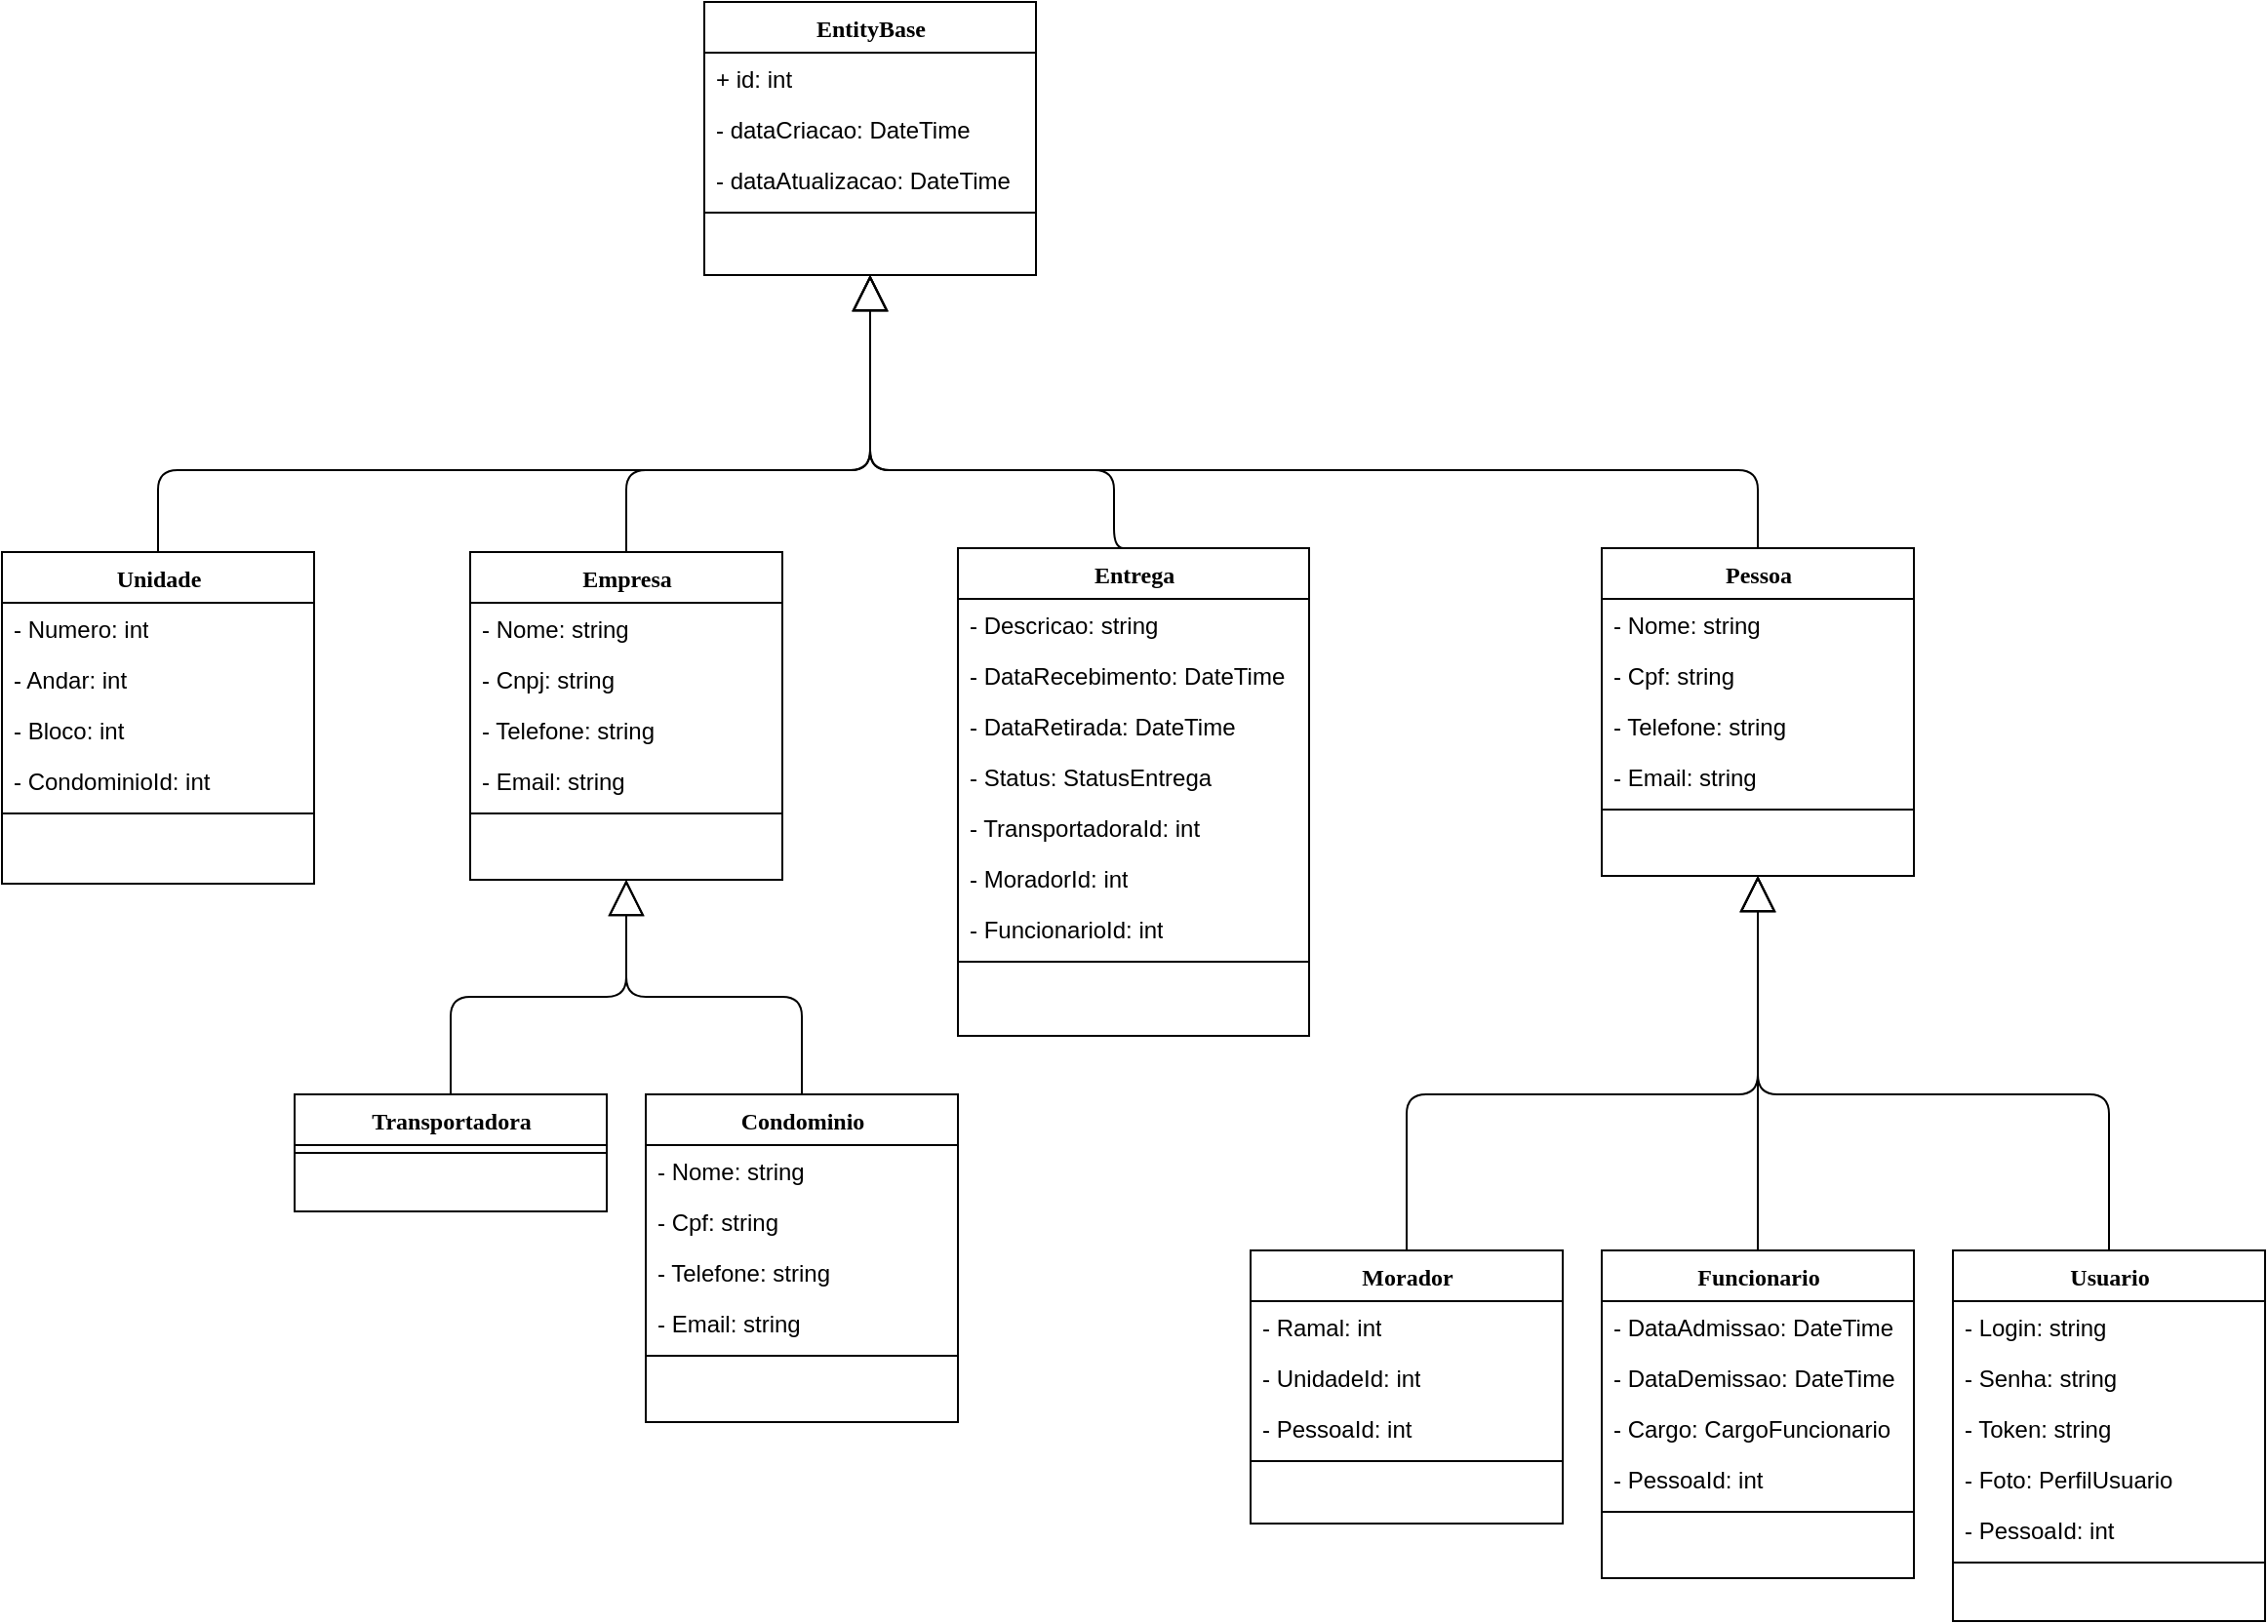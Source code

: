 <mxfile version="21.6.2" type="device">
  <diagram name="Page-1" id="9f46799a-70d6-7492-0946-bef42562c5a5">
    <mxGraphModel dx="1434" dy="764" grid="1" gridSize="10" guides="1" tooltips="1" connect="1" arrows="1" fold="1" page="1" pageScale="1" pageWidth="1100" pageHeight="850" background="none" math="0" shadow="0">
      <root>
        <mxCell id="0" />
        <mxCell id="1" parent="0" />
        <mxCell id="78961159f06e98e8-43" value="EntityBase" style="swimlane;html=1;fontStyle=1;align=center;verticalAlign=top;childLayout=stackLayout;horizontal=1;startSize=26;horizontalStack=0;resizeParent=1;resizeLast=0;collapsible=1;marginBottom=0;swimlaneFillColor=#ffffff;rounded=0;shadow=0;comic=0;labelBackgroundColor=none;strokeWidth=1;fillColor=none;fontFamily=Verdana;fontSize=12" parent="1" vertex="1">
          <mxGeometry x="460" y="30" width="170" height="140" as="geometry" />
        </mxCell>
        <mxCell id="78961159f06e98e8-44" value="+ id: int" style="text;html=1;strokeColor=none;fillColor=none;align=left;verticalAlign=top;spacingLeft=4;spacingRight=4;whiteSpace=wrap;overflow=hidden;rotatable=0;points=[[0,0.5],[1,0.5]];portConstraint=eastwest;" parent="78961159f06e98e8-43" vertex="1">
          <mxGeometry y="26" width="170" height="26" as="geometry" />
        </mxCell>
        <mxCell id="78961159f06e98e8-45" value="- dataCriacao: DateTime" style="text;html=1;strokeColor=none;fillColor=none;align=left;verticalAlign=top;spacingLeft=4;spacingRight=4;whiteSpace=wrap;overflow=hidden;rotatable=0;points=[[0,0.5],[1,0.5]];portConstraint=eastwest;" parent="78961159f06e98e8-43" vertex="1">
          <mxGeometry y="52" width="170" height="26" as="geometry" />
        </mxCell>
        <mxCell id="78961159f06e98e8-49" value="- dataAtualizacao: DateTime" style="text;html=1;strokeColor=none;fillColor=none;align=left;verticalAlign=top;spacingLeft=4;spacingRight=4;whiteSpace=wrap;overflow=hidden;rotatable=0;points=[[0,0.5],[1,0.5]];portConstraint=eastwest;" parent="78961159f06e98e8-43" vertex="1">
          <mxGeometry y="78" width="170" height="26" as="geometry" />
        </mxCell>
        <mxCell id="78961159f06e98e8-51" value="" style="line;html=1;strokeWidth=1;fillColor=none;align=left;verticalAlign=middle;spacingTop=-1;spacingLeft=3;spacingRight=3;rotatable=0;labelPosition=right;points=[];portConstraint=eastwest;" parent="78961159f06e98e8-43" vertex="1">
          <mxGeometry y="104" width="170" height="8" as="geometry" />
        </mxCell>
        <mxCell id="78961159f06e98e8-128" style="edgeStyle=orthogonalEdgeStyle;html=1;labelBackgroundColor=none;startFill=0;startSize=8;endArrow=block;endFill=0;endSize=16;fontFamily=Verdana;fontSize=12;exitX=0.5;exitY=0;exitDx=0;exitDy=0;" parent="1" source="78961159f06e98e8-82" target="78961159f06e98e8-43" edge="1">
          <mxGeometry relative="1" as="geometry">
            <Array as="points">
              <mxPoint x="180" y="270" />
              <mxPoint x="545" y="270" />
            </Array>
          </mxGeometry>
        </mxCell>
        <mxCell id="78961159f06e98e8-82" value="Unidade" style="swimlane;html=1;fontStyle=1;align=center;verticalAlign=top;childLayout=stackLayout;horizontal=1;startSize=26;horizontalStack=0;resizeParent=1;resizeLast=0;collapsible=1;marginBottom=0;swimlaneFillColor=#ffffff;rounded=0;shadow=0;comic=0;labelBackgroundColor=none;strokeWidth=1;fillColor=none;fontFamily=Verdana;fontSize=12" parent="1" vertex="1">
          <mxGeometry x="100" y="312" width="160" height="170" as="geometry" />
        </mxCell>
        <mxCell id="78961159f06e98e8-83" value="- Numero: int" style="text;html=1;strokeColor=none;fillColor=none;align=left;verticalAlign=top;spacingLeft=4;spacingRight=4;whiteSpace=wrap;overflow=hidden;rotatable=0;points=[[0,0.5],[1,0.5]];portConstraint=eastwest;" parent="78961159f06e98e8-82" vertex="1">
          <mxGeometry y="26" width="160" height="26" as="geometry" />
        </mxCell>
        <mxCell id="78961159f06e98e8-84" value="- Andar: int" style="text;html=1;strokeColor=none;fillColor=none;align=left;verticalAlign=top;spacingLeft=4;spacingRight=4;whiteSpace=wrap;overflow=hidden;rotatable=0;points=[[0,0.5],[1,0.5]];portConstraint=eastwest;" parent="78961159f06e98e8-82" vertex="1">
          <mxGeometry y="52" width="160" height="26" as="geometry" />
        </mxCell>
        <mxCell id="78961159f06e98e8-85" value="- Bloco: int" style="text;html=1;strokeColor=none;fillColor=none;align=left;verticalAlign=top;spacingLeft=4;spacingRight=4;whiteSpace=wrap;overflow=hidden;rotatable=0;points=[[0,0.5],[1,0.5]];portConstraint=eastwest;" parent="78961159f06e98e8-82" vertex="1">
          <mxGeometry y="78" width="160" height="26" as="geometry" />
        </mxCell>
        <mxCell id="78961159f06e98e8-86" value="- CondominioId: int" style="text;html=1;strokeColor=none;fillColor=none;align=left;verticalAlign=top;spacingLeft=4;spacingRight=4;whiteSpace=wrap;overflow=hidden;rotatable=0;points=[[0,0.5],[1,0.5]];portConstraint=eastwest;" parent="78961159f06e98e8-82" vertex="1">
          <mxGeometry y="104" width="160" height="26" as="geometry" />
        </mxCell>
        <mxCell id="78961159f06e98e8-90" value="" style="line;html=1;strokeWidth=1;fillColor=none;align=left;verticalAlign=middle;spacingTop=-1;spacingLeft=3;spacingRight=3;rotatable=0;labelPosition=right;points=[];portConstraint=eastwest;" parent="78961159f06e98e8-82" vertex="1">
          <mxGeometry y="130" width="160" height="8" as="geometry" />
        </mxCell>
        <mxCell id="78961159f06e98e8-127" style="edgeStyle=orthogonalEdgeStyle;html=1;labelBackgroundColor=none;startFill=0;startSize=8;endArrow=block;endFill=0;endSize=16;fontFamily=Verdana;fontSize=12;exitX=0.5;exitY=0;exitDx=0;exitDy=0;" parent="1" source="78961159f06e98e8-95" target="78961159f06e98e8-43" edge="1">
          <mxGeometry relative="1" as="geometry">
            <Array as="points">
              <mxPoint x="420" y="270" />
              <mxPoint x="545" y="270" />
            </Array>
          </mxGeometry>
        </mxCell>
        <mxCell id="78961159f06e98e8-95" value="Empresa" style="swimlane;html=1;fontStyle=1;align=center;verticalAlign=top;childLayout=stackLayout;horizontal=1;startSize=26;horizontalStack=0;resizeParent=1;resizeLast=0;collapsible=1;marginBottom=0;swimlaneFillColor=#ffffff;rounded=0;shadow=0;comic=0;labelBackgroundColor=none;strokeWidth=1;fillColor=none;fontFamily=Verdana;fontSize=12" parent="1" vertex="1">
          <mxGeometry x="340" y="312" width="160" height="168" as="geometry">
            <mxRectangle x="310" y="260" width="100" height="30" as="alternateBounds" />
          </mxGeometry>
        </mxCell>
        <mxCell id="78961159f06e98e8-96" value="- Nome: string" style="text;html=1;strokeColor=none;fillColor=none;align=left;verticalAlign=top;spacingLeft=4;spacingRight=4;whiteSpace=wrap;overflow=hidden;rotatable=0;points=[[0,0.5],[1,0.5]];portConstraint=eastwest;" parent="78961159f06e98e8-95" vertex="1">
          <mxGeometry y="26" width="160" height="26" as="geometry" />
        </mxCell>
        <mxCell id="78961159f06e98e8-97" value="- Cnpj: string" style="text;html=1;strokeColor=none;fillColor=none;align=left;verticalAlign=top;spacingLeft=4;spacingRight=4;whiteSpace=wrap;overflow=hidden;rotatable=0;points=[[0,0.5],[1,0.5]];portConstraint=eastwest;" parent="78961159f06e98e8-95" vertex="1">
          <mxGeometry y="52" width="160" height="26" as="geometry" />
        </mxCell>
        <mxCell id="78961159f06e98e8-98" value="- Telefone: string" style="text;html=1;strokeColor=none;fillColor=none;align=left;verticalAlign=top;spacingLeft=4;spacingRight=4;whiteSpace=wrap;overflow=hidden;rotatable=0;points=[[0,0.5],[1,0.5]];portConstraint=eastwest;" parent="78961159f06e98e8-95" vertex="1">
          <mxGeometry y="78" width="160" height="26" as="geometry" />
        </mxCell>
        <mxCell id="78961159f06e98e8-102" value="- Email: string" style="text;html=1;strokeColor=none;fillColor=none;align=left;verticalAlign=top;spacingLeft=4;spacingRight=4;whiteSpace=wrap;overflow=hidden;rotatable=0;points=[[0,0.5],[1,0.5]];portConstraint=eastwest;" parent="78961159f06e98e8-95" vertex="1">
          <mxGeometry y="104" width="160" height="26" as="geometry" />
        </mxCell>
        <mxCell id="78961159f06e98e8-103" value="" style="line;html=1;strokeWidth=1;fillColor=none;align=left;verticalAlign=middle;spacingTop=-1;spacingLeft=3;spacingRight=3;rotatable=0;labelPosition=right;points=[];portConstraint=eastwest;" parent="78961159f06e98e8-95" vertex="1">
          <mxGeometry y="130" width="160" height="8" as="geometry" />
        </mxCell>
        <mxCell id="78961159f06e98e8-126" style="edgeStyle=orthogonalEdgeStyle;html=1;labelBackgroundColor=none;startFill=0;startSize=8;endArrow=block;endFill=0;endSize=16;fontFamily=Verdana;fontSize=12;exitX=0.5;exitY=0;exitDx=0;exitDy=0;" parent="1" source="78961159f06e98e8-108" target="78961159f06e98e8-43" edge="1">
          <mxGeometry relative="1" as="geometry">
            <Array as="points">
              <mxPoint x="1000" y="270" />
              <mxPoint x="545" y="270" />
            </Array>
            <mxPoint x="840" y="220" as="sourcePoint" />
          </mxGeometry>
        </mxCell>
        <mxCell id="78961159f06e98e8-108" value="Pessoa" style="swimlane;html=1;fontStyle=1;align=center;verticalAlign=top;childLayout=stackLayout;horizontal=1;startSize=26;horizontalStack=0;resizeParent=1;resizeLast=0;collapsible=1;marginBottom=0;swimlaneFillColor=#ffffff;rounded=0;shadow=0;comic=0;labelBackgroundColor=none;strokeWidth=1;fillColor=none;fontFamily=Verdana;fontSize=12" parent="1" vertex="1">
          <mxGeometry x="920" y="310" width="160" height="168" as="geometry" />
        </mxCell>
        <mxCell id="78961159f06e98e8-109" value="- Nome: string" style="text;html=1;strokeColor=none;fillColor=none;align=left;verticalAlign=top;spacingLeft=4;spacingRight=4;whiteSpace=wrap;overflow=hidden;rotatable=0;points=[[0,0.5],[1,0.5]];portConstraint=eastwest;" parent="78961159f06e98e8-108" vertex="1">
          <mxGeometry y="26" width="160" height="26" as="geometry" />
        </mxCell>
        <mxCell id="78961159f06e98e8-110" value="- Cpf: string&lt;br&gt;" style="text;html=1;strokeColor=none;fillColor=none;align=left;verticalAlign=top;spacingLeft=4;spacingRight=4;whiteSpace=wrap;overflow=hidden;rotatable=0;points=[[0,0.5],[1,0.5]];portConstraint=eastwest;" parent="78961159f06e98e8-108" vertex="1">
          <mxGeometry y="52" width="160" height="26" as="geometry" />
        </mxCell>
        <mxCell id="gy1svpUM4gCBzFoHlMXS-1" value="- Telefone: string" style="text;html=1;strokeColor=none;fillColor=none;align=left;verticalAlign=top;spacingLeft=4;spacingRight=4;whiteSpace=wrap;overflow=hidden;rotatable=0;points=[[0,0.5],[1,0.5]];portConstraint=eastwest;" vertex="1" parent="78961159f06e98e8-108">
          <mxGeometry y="78" width="160" height="26" as="geometry" />
        </mxCell>
        <mxCell id="gy1svpUM4gCBzFoHlMXS-2" value="- Email: string" style="text;html=1;strokeColor=none;fillColor=none;align=left;verticalAlign=top;spacingLeft=4;spacingRight=4;whiteSpace=wrap;overflow=hidden;rotatable=0;points=[[0,0.5],[1,0.5]];portConstraint=eastwest;" vertex="1" parent="78961159f06e98e8-108">
          <mxGeometry y="104" width="160" height="26" as="geometry" />
        </mxCell>
        <mxCell id="78961159f06e98e8-116" value="" style="line;html=1;strokeWidth=1;fillColor=none;align=left;verticalAlign=middle;spacingTop=-1;spacingLeft=3;spacingRight=3;rotatable=0;labelPosition=right;points=[];portConstraint=eastwest;" parent="78961159f06e98e8-108" vertex="1">
          <mxGeometry y="130" width="160" height="8" as="geometry" />
        </mxCell>
        <mxCell id="gy1svpUM4gCBzFoHlMXS-3" value="Entrega" style="swimlane;html=1;fontStyle=1;align=center;verticalAlign=top;childLayout=stackLayout;horizontal=1;startSize=26;horizontalStack=0;resizeParent=1;resizeLast=0;collapsible=1;marginBottom=0;swimlaneFillColor=#ffffff;rounded=0;shadow=0;comic=0;labelBackgroundColor=none;strokeWidth=1;fillColor=none;fontFamily=Verdana;fontSize=12" vertex="1" parent="1">
          <mxGeometry x="590" y="310" width="180" height="250" as="geometry" />
        </mxCell>
        <mxCell id="gy1svpUM4gCBzFoHlMXS-4" value="- Descricao: string" style="text;html=1;strokeColor=none;fillColor=none;align=left;verticalAlign=top;spacingLeft=4;spacingRight=4;whiteSpace=wrap;overflow=hidden;rotatable=0;points=[[0,0.5],[1,0.5]];portConstraint=eastwest;" vertex="1" parent="gy1svpUM4gCBzFoHlMXS-3">
          <mxGeometry y="26" width="180" height="26" as="geometry" />
        </mxCell>
        <mxCell id="gy1svpUM4gCBzFoHlMXS-5" value="- DataRecebimento: DateTime" style="text;html=1;strokeColor=none;fillColor=none;align=left;verticalAlign=top;spacingLeft=4;spacingRight=4;whiteSpace=wrap;overflow=hidden;rotatable=0;points=[[0,0.5],[1,0.5]];portConstraint=eastwest;" vertex="1" parent="gy1svpUM4gCBzFoHlMXS-3">
          <mxGeometry y="52" width="180" height="26" as="geometry" />
        </mxCell>
        <mxCell id="gy1svpUM4gCBzFoHlMXS-6" value="- DataRetirada: DateTime" style="text;html=1;strokeColor=none;fillColor=none;align=left;verticalAlign=top;spacingLeft=4;spacingRight=4;whiteSpace=wrap;overflow=hidden;rotatable=0;points=[[0,0.5],[1,0.5]];portConstraint=eastwest;" vertex="1" parent="gy1svpUM4gCBzFoHlMXS-3">
          <mxGeometry y="78" width="180" height="26" as="geometry" />
        </mxCell>
        <mxCell id="gy1svpUM4gCBzFoHlMXS-7" value="- Status: StatusEntrega" style="text;html=1;strokeColor=none;fillColor=none;align=left;verticalAlign=top;spacingLeft=4;spacingRight=4;whiteSpace=wrap;overflow=hidden;rotatable=0;points=[[0,0.5],[1,0.5]];portConstraint=eastwest;" vertex="1" parent="gy1svpUM4gCBzFoHlMXS-3">
          <mxGeometry y="104" width="180" height="26" as="geometry" />
        </mxCell>
        <mxCell id="gy1svpUM4gCBzFoHlMXS-12" value="- TransportadoraId: int" style="text;html=1;strokeColor=none;fillColor=none;align=left;verticalAlign=top;spacingLeft=4;spacingRight=4;whiteSpace=wrap;overflow=hidden;rotatable=0;points=[[0,0.5],[1,0.5]];portConstraint=eastwest;" vertex="1" parent="gy1svpUM4gCBzFoHlMXS-3">
          <mxGeometry y="130" width="180" height="26" as="geometry" />
        </mxCell>
        <mxCell id="gy1svpUM4gCBzFoHlMXS-13" value="- MoradorId: int" style="text;html=1;strokeColor=none;fillColor=none;align=left;verticalAlign=top;spacingLeft=4;spacingRight=4;whiteSpace=wrap;overflow=hidden;rotatable=0;points=[[0,0.5],[1,0.5]];portConstraint=eastwest;" vertex="1" parent="gy1svpUM4gCBzFoHlMXS-3">
          <mxGeometry y="156" width="180" height="26" as="geometry" />
        </mxCell>
        <mxCell id="gy1svpUM4gCBzFoHlMXS-14" value="- FuncionarioId: int" style="text;html=1;strokeColor=none;fillColor=none;align=left;verticalAlign=top;spacingLeft=4;spacingRight=4;whiteSpace=wrap;overflow=hidden;rotatable=0;points=[[0,0.5],[1,0.5]];portConstraint=eastwest;" vertex="1" parent="gy1svpUM4gCBzFoHlMXS-3">
          <mxGeometry y="182" width="180" height="26" as="geometry" />
        </mxCell>
        <mxCell id="gy1svpUM4gCBzFoHlMXS-8" value="" style="line;html=1;strokeWidth=1;fillColor=none;align=left;verticalAlign=middle;spacingTop=-1;spacingLeft=3;spacingRight=3;rotatable=0;labelPosition=right;points=[];portConstraint=eastwest;" vertex="1" parent="gy1svpUM4gCBzFoHlMXS-3">
          <mxGeometry y="208" width="180" height="8" as="geometry" />
        </mxCell>
        <mxCell id="gy1svpUM4gCBzFoHlMXS-11" style="edgeStyle=orthogonalEdgeStyle;html=1;labelBackgroundColor=none;startFill=0;startSize=8;endArrow=block;endFill=0;endSize=16;fontFamily=Verdana;fontSize=12;exitX=0.5;exitY=0;exitDx=0;exitDy=0;entryX=0.5;entryY=1;entryDx=0;entryDy=0;" edge="1" parent="1" source="gy1svpUM4gCBzFoHlMXS-3" target="78961159f06e98e8-43">
          <mxGeometry relative="1" as="geometry">
            <Array as="points">
              <mxPoint x="670" y="270" />
              <mxPoint x="545" y="270" />
            </Array>
            <mxPoint x="190" y="322" as="sourcePoint" />
            <mxPoint x="555" y="180" as="targetPoint" />
          </mxGeometry>
        </mxCell>
        <mxCell id="gy1svpUM4gCBzFoHlMXS-16" value="Morador" style="swimlane;html=1;fontStyle=1;align=center;verticalAlign=top;childLayout=stackLayout;horizontal=1;startSize=26;horizontalStack=0;resizeParent=1;resizeLast=0;collapsible=1;marginBottom=0;swimlaneFillColor=#ffffff;rounded=0;shadow=0;comic=0;labelBackgroundColor=none;strokeWidth=1;fillColor=none;fontFamily=Verdana;fontSize=12" vertex="1" parent="1">
          <mxGeometry x="740" y="670" width="160" height="140" as="geometry" />
        </mxCell>
        <mxCell id="gy1svpUM4gCBzFoHlMXS-17" value="- Ramal: int" style="text;html=1;strokeColor=none;fillColor=none;align=left;verticalAlign=top;spacingLeft=4;spacingRight=4;whiteSpace=wrap;overflow=hidden;rotatable=0;points=[[0,0.5],[1,0.5]];portConstraint=eastwest;" vertex="1" parent="gy1svpUM4gCBzFoHlMXS-16">
          <mxGeometry y="26" width="160" height="26" as="geometry" />
        </mxCell>
        <mxCell id="gy1svpUM4gCBzFoHlMXS-18" value="- UnidadeId: int" style="text;html=1;strokeColor=none;fillColor=none;align=left;verticalAlign=top;spacingLeft=4;spacingRight=4;whiteSpace=wrap;overflow=hidden;rotatable=0;points=[[0,0.5],[1,0.5]];portConstraint=eastwest;" vertex="1" parent="gy1svpUM4gCBzFoHlMXS-16">
          <mxGeometry y="52" width="160" height="26" as="geometry" />
        </mxCell>
        <mxCell id="gy1svpUM4gCBzFoHlMXS-19" value="- PessoaId: int" style="text;html=1;strokeColor=none;fillColor=none;align=left;verticalAlign=top;spacingLeft=4;spacingRight=4;whiteSpace=wrap;overflow=hidden;rotatable=0;points=[[0,0.5],[1,0.5]];portConstraint=eastwest;" vertex="1" parent="gy1svpUM4gCBzFoHlMXS-16">
          <mxGeometry y="78" width="160" height="26" as="geometry" />
        </mxCell>
        <mxCell id="gy1svpUM4gCBzFoHlMXS-21" value="" style="line;html=1;strokeWidth=1;fillColor=none;align=left;verticalAlign=middle;spacingTop=-1;spacingLeft=3;spacingRight=3;rotatable=0;labelPosition=right;points=[];portConstraint=eastwest;" vertex="1" parent="gy1svpUM4gCBzFoHlMXS-16">
          <mxGeometry y="104" width="160" height="8" as="geometry" />
        </mxCell>
        <mxCell id="gy1svpUM4gCBzFoHlMXS-22" value="Funcionario" style="swimlane;html=1;fontStyle=1;align=center;verticalAlign=top;childLayout=stackLayout;horizontal=1;startSize=26;horizontalStack=0;resizeParent=1;resizeLast=0;collapsible=1;marginBottom=0;swimlaneFillColor=#ffffff;rounded=0;shadow=0;comic=0;labelBackgroundColor=none;strokeWidth=1;fillColor=none;fontFamily=Verdana;fontSize=12" vertex="1" parent="1">
          <mxGeometry x="920" y="670" width="160" height="168" as="geometry" />
        </mxCell>
        <mxCell id="gy1svpUM4gCBzFoHlMXS-23" value="- DataAdmissao: DateTime" style="text;html=1;strokeColor=none;fillColor=none;align=left;verticalAlign=top;spacingLeft=4;spacingRight=4;whiteSpace=wrap;overflow=hidden;rotatable=0;points=[[0,0.5],[1,0.5]];portConstraint=eastwest;" vertex="1" parent="gy1svpUM4gCBzFoHlMXS-22">
          <mxGeometry y="26" width="160" height="26" as="geometry" />
        </mxCell>
        <mxCell id="gy1svpUM4gCBzFoHlMXS-24" value="- DataDemissao: DateTime" style="text;html=1;strokeColor=none;fillColor=none;align=left;verticalAlign=top;spacingLeft=4;spacingRight=4;whiteSpace=wrap;overflow=hidden;rotatable=0;points=[[0,0.5],[1,0.5]];portConstraint=eastwest;" vertex="1" parent="gy1svpUM4gCBzFoHlMXS-22">
          <mxGeometry y="52" width="160" height="26" as="geometry" />
        </mxCell>
        <mxCell id="gy1svpUM4gCBzFoHlMXS-25" value="- Cargo: CargoFuncionario" style="text;html=1;strokeColor=none;fillColor=none;align=left;verticalAlign=top;spacingLeft=4;spacingRight=4;whiteSpace=wrap;overflow=hidden;rotatable=0;points=[[0,0.5],[1,0.5]];portConstraint=eastwest;" vertex="1" parent="gy1svpUM4gCBzFoHlMXS-22">
          <mxGeometry y="78" width="160" height="26" as="geometry" />
        </mxCell>
        <mxCell id="gy1svpUM4gCBzFoHlMXS-26" value="- PessoaId: int" style="text;html=1;strokeColor=none;fillColor=none;align=left;verticalAlign=top;spacingLeft=4;spacingRight=4;whiteSpace=wrap;overflow=hidden;rotatable=0;points=[[0,0.5],[1,0.5]];portConstraint=eastwest;" vertex="1" parent="gy1svpUM4gCBzFoHlMXS-22">
          <mxGeometry y="104" width="160" height="26" as="geometry" />
        </mxCell>
        <mxCell id="gy1svpUM4gCBzFoHlMXS-27" value="" style="line;html=1;strokeWidth=1;fillColor=none;align=left;verticalAlign=middle;spacingTop=-1;spacingLeft=3;spacingRight=3;rotatable=0;labelPosition=right;points=[];portConstraint=eastwest;" vertex="1" parent="gy1svpUM4gCBzFoHlMXS-22">
          <mxGeometry y="130" width="160" height="8" as="geometry" />
        </mxCell>
        <mxCell id="gy1svpUM4gCBzFoHlMXS-28" style="edgeStyle=orthogonalEdgeStyle;html=1;labelBackgroundColor=none;startFill=0;startSize=8;endArrow=block;endFill=0;endSize=16;fontFamily=Verdana;fontSize=12;exitX=0.5;exitY=0;exitDx=0;exitDy=0;entryX=0.5;entryY=1;entryDx=0;entryDy=0;" edge="1" parent="1" source="gy1svpUM4gCBzFoHlMXS-22" target="78961159f06e98e8-108">
          <mxGeometry relative="1" as="geometry">
            <Array as="points" />
            <mxPoint x="705" y="690" as="sourcePoint" />
            <mxPoint x="1030" y="500" as="targetPoint" />
          </mxGeometry>
        </mxCell>
        <mxCell id="gy1svpUM4gCBzFoHlMXS-30" value="Transportadora" style="swimlane;html=1;fontStyle=1;align=center;verticalAlign=top;childLayout=stackLayout;horizontal=1;startSize=26;horizontalStack=0;resizeParent=1;resizeLast=0;collapsible=1;marginBottom=0;swimlaneFillColor=#ffffff;rounded=0;shadow=0;comic=0;labelBackgroundColor=none;strokeWidth=1;fillColor=none;fontFamily=Verdana;fontSize=12" vertex="1" parent="1">
          <mxGeometry x="250" y="590" width="160" height="60" as="geometry" />
        </mxCell>
        <mxCell id="gy1svpUM4gCBzFoHlMXS-35" value="" style="line;html=1;strokeWidth=1;fillColor=none;align=left;verticalAlign=middle;spacingTop=-1;spacingLeft=3;spacingRight=3;rotatable=0;labelPosition=right;points=[];portConstraint=eastwest;" vertex="1" parent="gy1svpUM4gCBzFoHlMXS-30">
          <mxGeometry y="26" width="160" height="8" as="geometry" />
        </mxCell>
        <mxCell id="gy1svpUM4gCBzFoHlMXS-36" value="Condominio" style="swimlane;html=1;fontStyle=1;align=center;verticalAlign=top;childLayout=stackLayout;horizontal=1;startSize=26;horizontalStack=0;resizeParent=1;resizeLast=0;collapsible=1;marginBottom=0;swimlaneFillColor=#ffffff;rounded=0;shadow=0;comic=0;labelBackgroundColor=none;strokeWidth=1;fillColor=none;fontFamily=Verdana;fontSize=12" vertex="1" parent="1">
          <mxGeometry x="430" y="590" width="160" height="168" as="geometry" />
        </mxCell>
        <mxCell id="gy1svpUM4gCBzFoHlMXS-37" value="- Nome: string" style="text;html=1;strokeColor=none;fillColor=none;align=left;verticalAlign=top;spacingLeft=4;spacingRight=4;whiteSpace=wrap;overflow=hidden;rotatable=0;points=[[0,0.5],[1,0.5]];portConstraint=eastwest;" vertex="1" parent="gy1svpUM4gCBzFoHlMXS-36">
          <mxGeometry y="26" width="160" height="26" as="geometry" />
        </mxCell>
        <mxCell id="gy1svpUM4gCBzFoHlMXS-38" value="- Cpf: string&lt;br&gt;" style="text;html=1;strokeColor=none;fillColor=none;align=left;verticalAlign=top;spacingLeft=4;spacingRight=4;whiteSpace=wrap;overflow=hidden;rotatable=0;points=[[0,0.5],[1,0.5]];portConstraint=eastwest;" vertex="1" parent="gy1svpUM4gCBzFoHlMXS-36">
          <mxGeometry y="52" width="160" height="26" as="geometry" />
        </mxCell>
        <mxCell id="gy1svpUM4gCBzFoHlMXS-39" value="- Telefone: string" style="text;html=1;strokeColor=none;fillColor=none;align=left;verticalAlign=top;spacingLeft=4;spacingRight=4;whiteSpace=wrap;overflow=hidden;rotatable=0;points=[[0,0.5],[1,0.5]];portConstraint=eastwest;" vertex="1" parent="gy1svpUM4gCBzFoHlMXS-36">
          <mxGeometry y="78" width="160" height="26" as="geometry" />
        </mxCell>
        <mxCell id="gy1svpUM4gCBzFoHlMXS-40" value="- Email: string" style="text;html=1;strokeColor=none;fillColor=none;align=left;verticalAlign=top;spacingLeft=4;spacingRight=4;whiteSpace=wrap;overflow=hidden;rotatable=0;points=[[0,0.5],[1,0.5]];portConstraint=eastwest;" vertex="1" parent="gy1svpUM4gCBzFoHlMXS-36">
          <mxGeometry y="104" width="160" height="26" as="geometry" />
        </mxCell>
        <mxCell id="gy1svpUM4gCBzFoHlMXS-41" value="" style="line;html=1;strokeWidth=1;fillColor=none;align=left;verticalAlign=middle;spacingTop=-1;spacingLeft=3;spacingRight=3;rotatable=0;labelPosition=right;points=[];portConstraint=eastwest;" vertex="1" parent="gy1svpUM4gCBzFoHlMXS-36">
          <mxGeometry y="130" width="160" height="8" as="geometry" />
        </mxCell>
        <mxCell id="gy1svpUM4gCBzFoHlMXS-42" style="edgeStyle=orthogonalEdgeStyle;html=1;labelBackgroundColor=none;startFill=0;startSize=8;endArrow=block;endFill=0;endSize=16;fontFamily=Verdana;fontSize=12;exitX=0.5;exitY=0;exitDx=0;exitDy=0;entryX=0.5;entryY=1;entryDx=0;entryDy=0;" edge="1" parent="1" source="gy1svpUM4gCBzFoHlMXS-30" target="78961159f06e98e8-95">
          <mxGeometry relative="1" as="geometry">
            <Array as="points">
              <mxPoint x="330" y="540" />
              <mxPoint x="420" y="540" />
            </Array>
            <mxPoint x="320" y="672" as="sourcePoint" />
            <mxPoint x="410" y="482" as="targetPoint" />
          </mxGeometry>
        </mxCell>
        <mxCell id="gy1svpUM4gCBzFoHlMXS-43" style="edgeStyle=orthogonalEdgeStyle;html=1;labelBackgroundColor=none;startFill=0;startSize=8;endArrow=block;endFill=0;endSize=16;fontFamily=Verdana;fontSize=12;exitX=0.5;exitY=0;exitDx=0;exitDy=0;" edge="1" parent="1" source="gy1svpUM4gCBzFoHlMXS-36">
          <mxGeometry relative="1" as="geometry">
            <Array as="points">
              <mxPoint x="510" y="540" />
              <mxPoint x="420" y="540" />
            </Array>
            <mxPoint x="320" y="600" as="sourcePoint" />
            <mxPoint x="420" y="480" as="targetPoint" />
          </mxGeometry>
        </mxCell>
        <mxCell id="gy1svpUM4gCBzFoHlMXS-44" value="Usuario" style="swimlane;html=1;fontStyle=1;align=center;verticalAlign=top;childLayout=stackLayout;horizontal=1;startSize=26;horizontalStack=0;resizeParent=1;resizeLast=0;collapsible=1;marginBottom=0;swimlaneFillColor=#ffffff;rounded=0;shadow=0;comic=0;labelBackgroundColor=none;strokeWidth=1;fillColor=none;fontFamily=Verdana;fontSize=12" vertex="1" parent="1">
          <mxGeometry x="1100" y="670" width="160" height="190" as="geometry" />
        </mxCell>
        <mxCell id="gy1svpUM4gCBzFoHlMXS-45" value="- Login: string" style="text;html=1;strokeColor=none;fillColor=none;align=left;verticalAlign=top;spacingLeft=4;spacingRight=4;whiteSpace=wrap;overflow=hidden;rotatable=0;points=[[0,0.5],[1,0.5]];portConstraint=eastwest;" vertex="1" parent="gy1svpUM4gCBzFoHlMXS-44">
          <mxGeometry y="26" width="160" height="26" as="geometry" />
        </mxCell>
        <mxCell id="gy1svpUM4gCBzFoHlMXS-46" value="- Senha: string" style="text;html=1;strokeColor=none;fillColor=none;align=left;verticalAlign=top;spacingLeft=4;spacingRight=4;whiteSpace=wrap;overflow=hidden;rotatable=0;points=[[0,0.5],[1,0.5]];portConstraint=eastwest;" vertex="1" parent="gy1svpUM4gCBzFoHlMXS-44">
          <mxGeometry y="52" width="160" height="26" as="geometry" />
        </mxCell>
        <mxCell id="gy1svpUM4gCBzFoHlMXS-47" value="- Token: string" style="text;html=1;strokeColor=none;fillColor=none;align=left;verticalAlign=top;spacingLeft=4;spacingRight=4;whiteSpace=wrap;overflow=hidden;rotatable=0;points=[[0,0.5],[1,0.5]];portConstraint=eastwest;" vertex="1" parent="gy1svpUM4gCBzFoHlMXS-44">
          <mxGeometry y="78" width="160" height="26" as="geometry" />
        </mxCell>
        <mxCell id="gy1svpUM4gCBzFoHlMXS-48" value="- Foto: PerfilUsuario" style="text;html=1;strokeColor=none;fillColor=none;align=left;verticalAlign=top;spacingLeft=4;spacingRight=4;whiteSpace=wrap;overflow=hidden;rotatable=0;points=[[0,0.5],[1,0.5]];portConstraint=eastwest;" vertex="1" parent="gy1svpUM4gCBzFoHlMXS-44">
          <mxGeometry y="104" width="160" height="26" as="geometry" />
        </mxCell>
        <mxCell id="gy1svpUM4gCBzFoHlMXS-51" value="- PessoaId: int" style="text;html=1;strokeColor=none;fillColor=none;align=left;verticalAlign=top;spacingLeft=4;spacingRight=4;whiteSpace=wrap;overflow=hidden;rotatable=0;points=[[0,0.5],[1,0.5]];portConstraint=eastwest;" vertex="1" parent="gy1svpUM4gCBzFoHlMXS-44">
          <mxGeometry y="130" width="160" height="26" as="geometry" />
        </mxCell>
        <mxCell id="gy1svpUM4gCBzFoHlMXS-49" value="" style="line;html=1;strokeWidth=1;fillColor=none;align=left;verticalAlign=middle;spacingTop=-1;spacingLeft=3;spacingRight=3;rotatable=0;labelPosition=right;points=[];portConstraint=eastwest;" vertex="1" parent="gy1svpUM4gCBzFoHlMXS-44">
          <mxGeometry y="156" width="160" height="8" as="geometry" />
        </mxCell>
        <mxCell id="gy1svpUM4gCBzFoHlMXS-50" style="edgeStyle=orthogonalEdgeStyle;html=1;labelBackgroundColor=none;startFill=0;startSize=8;endArrow=block;endFill=0;endSize=16;fontFamily=Verdana;fontSize=12;exitX=0.5;exitY=0;exitDx=0;exitDy=0;entryX=0.5;entryY=1;entryDx=0;entryDy=0;" edge="1" parent="1" source="gy1svpUM4gCBzFoHlMXS-44" target="78961159f06e98e8-108">
          <mxGeometry relative="1" as="geometry">
            <Array as="points">
              <mxPoint x="1180" y="590" />
              <mxPoint x="1000" y="590" />
            </Array>
            <mxPoint x="1010" y="680" as="sourcePoint" />
            <mxPoint x="1030" y="500" as="targetPoint" />
          </mxGeometry>
        </mxCell>
        <mxCell id="gy1svpUM4gCBzFoHlMXS-29" style="edgeStyle=orthogonalEdgeStyle;html=1;labelBackgroundColor=none;startFill=0;startSize=8;endArrow=block;endFill=0;endSize=16;fontFamily=Verdana;fontSize=12;exitX=0.5;exitY=0;exitDx=0;exitDy=0;entryX=0.5;entryY=1;entryDx=0;entryDy=0;" edge="1" parent="1" source="gy1svpUM4gCBzFoHlMXS-16" target="78961159f06e98e8-108">
          <mxGeometry relative="1" as="geometry">
            <Array as="points">
              <mxPoint x="820" y="590" />
              <mxPoint x="1000" y="590" />
            </Array>
            <mxPoint x="830" y="658" as="sourcePoint" />
            <mxPoint x="1000" y="480" as="targetPoint" />
          </mxGeometry>
        </mxCell>
      </root>
    </mxGraphModel>
  </diagram>
</mxfile>

